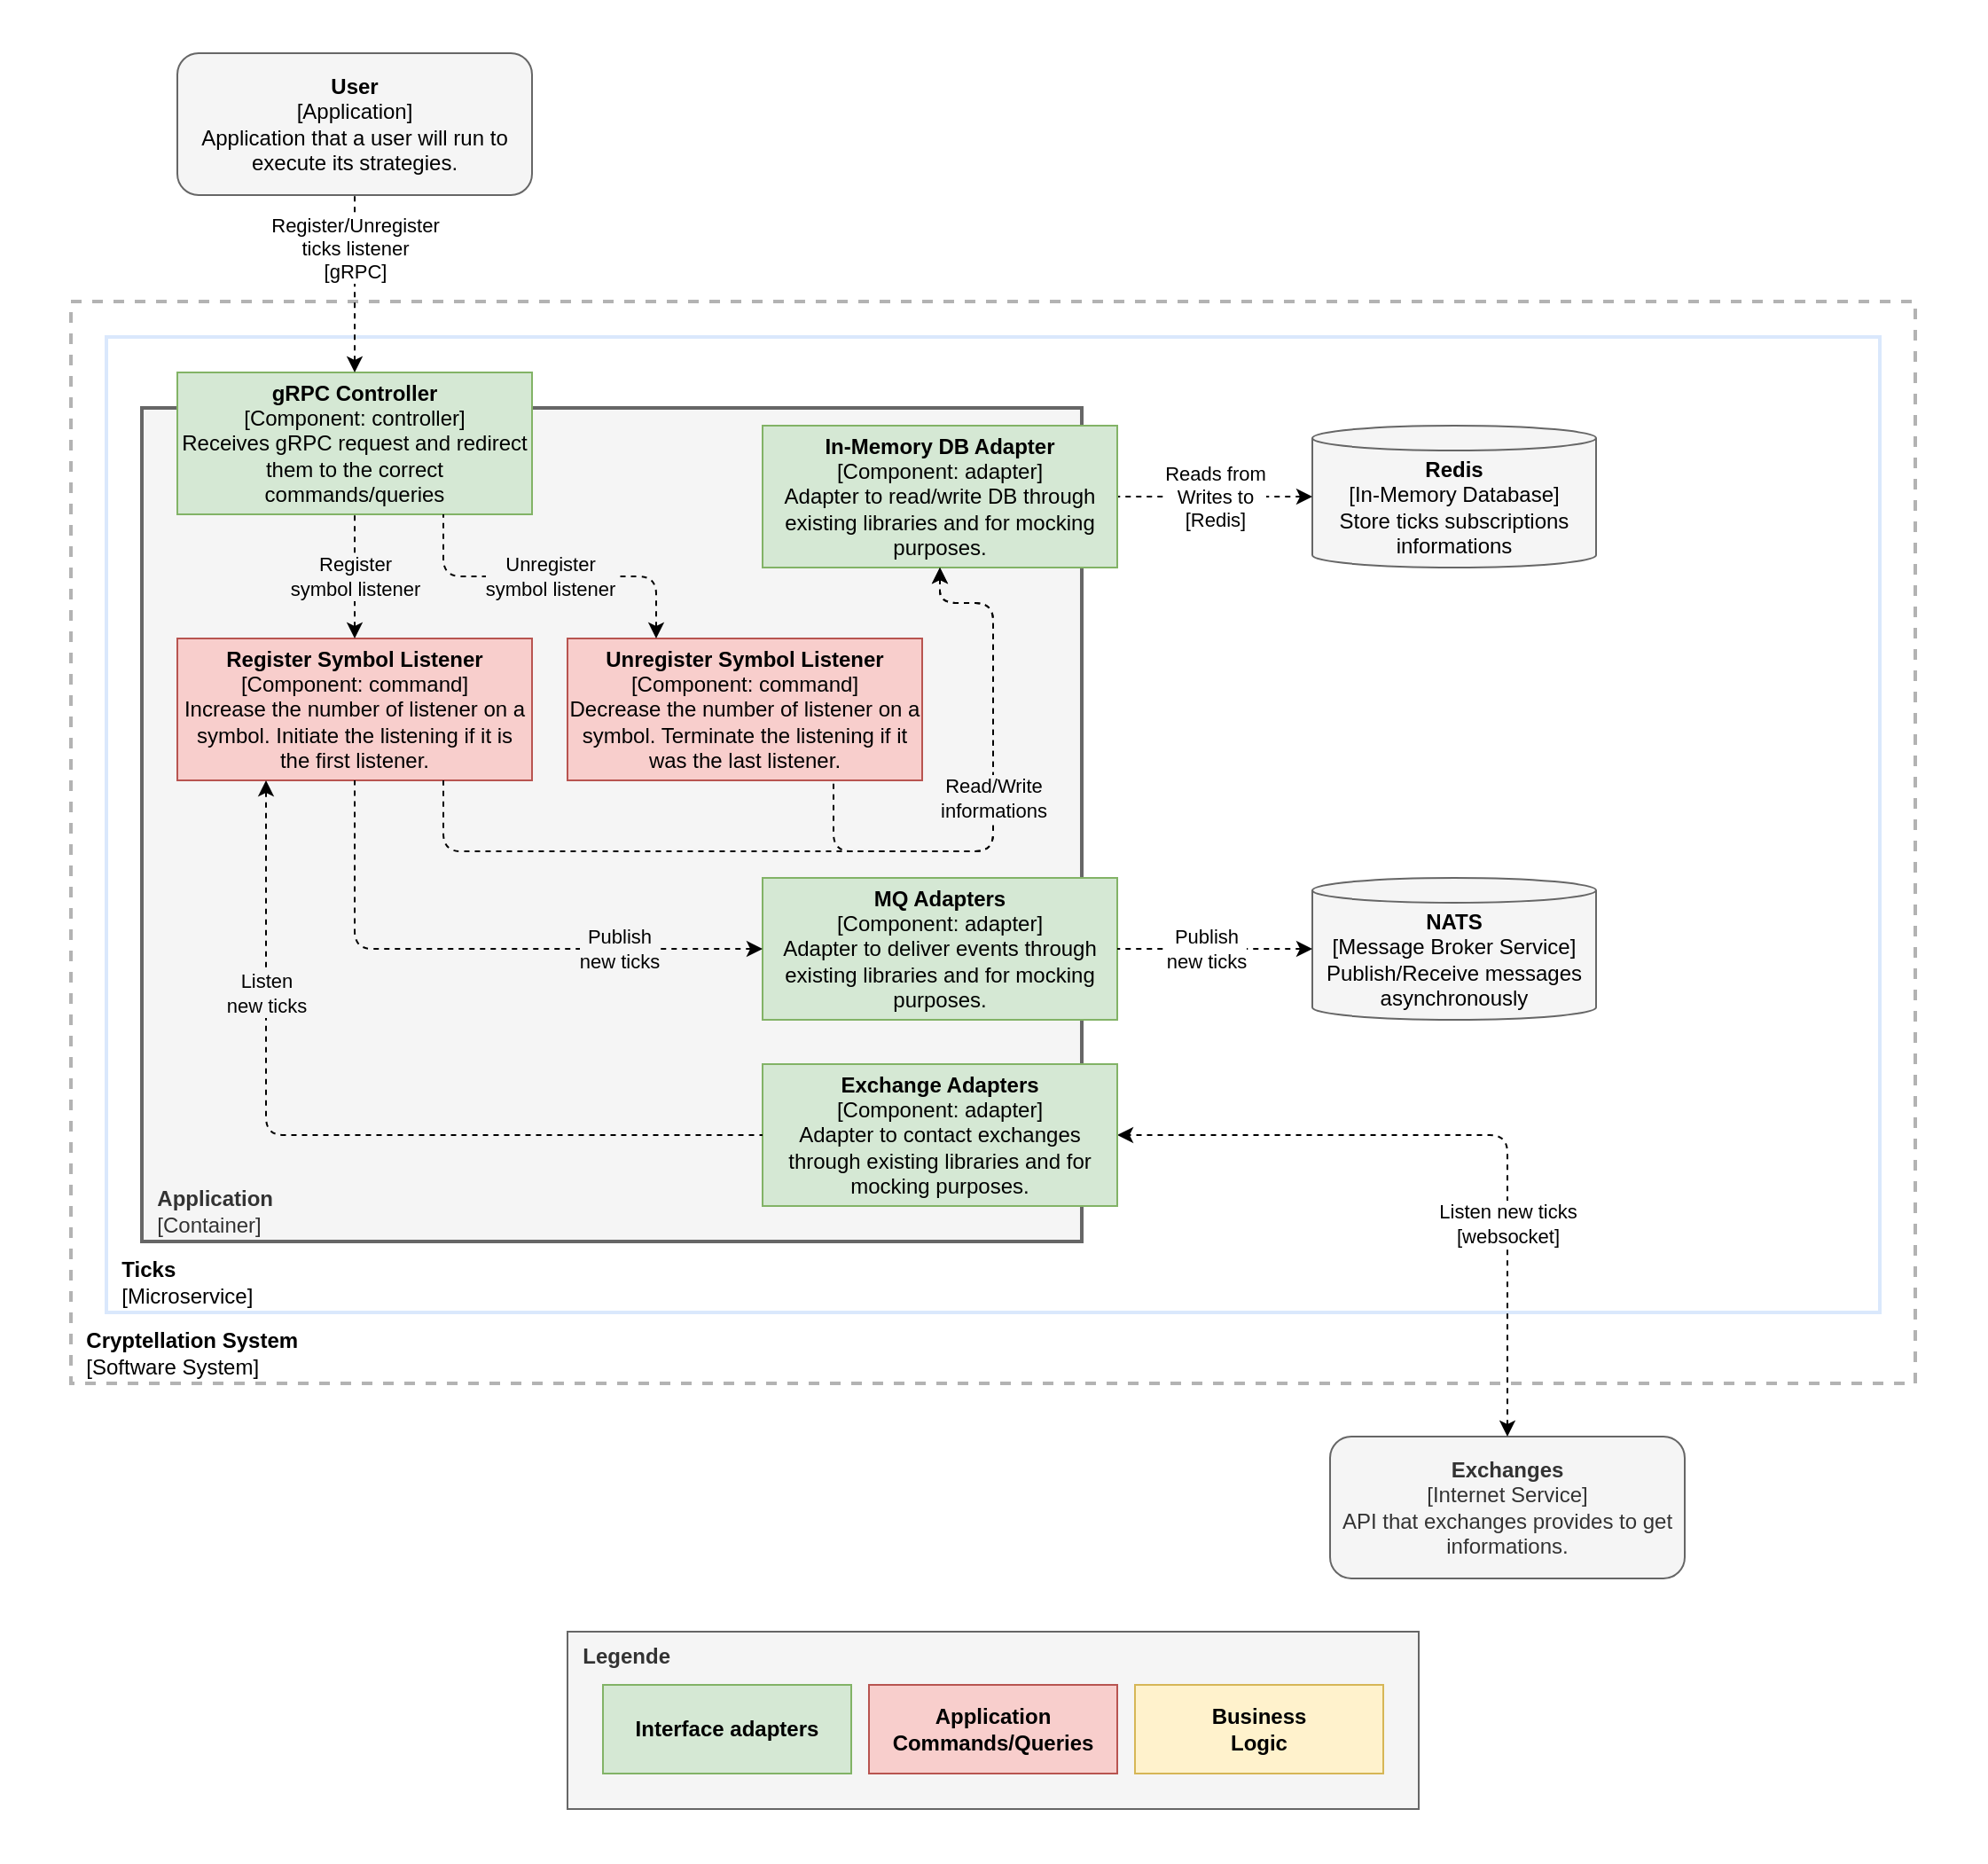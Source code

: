 <mxfile>
    <diagram id="Z86SHZ22xJm4C7N7x-0L" name="Page-1">
        <mxGraphModel dx="1154" dy="414" grid="1" gridSize="10" guides="1" tooltips="1" connect="1" arrows="1" fold="1" page="1" pageScale="1" pageWidth="827" pageHeight="1169" math="0" shadow="0">
            <root>
                <mxCell id="0"/>
                <mxCell id="1" parent="0"/>
                <mxCell id="14" value="" style="rounded=1;whiteSpace=wrap;html=1;labelBackgroundColor=none;strokeColor=none;strokeWidth=2;fillColor=default;" parent="1" vertex="1">
                    <mxGeometry x="100" y="50" width="1120" height="1050" as="geometry"/>
                </mxCell>
                <mxCell id="5" value="&lt;b style=&quot;&quot;&gt;&amp;nbsp; Cryptellation System&lt;br&gt;&amp;nbsp;&amp;nbsp;&lt;/b&gt;&lt;span style=&quot;&quot;&gt;[Software System]&lt;/span&gt;" style="rounded=0;whiteSpace=wrap;html=1;fillColor=none;dashed=1;strokeWidth=2;strokeColor=#B3B3B3;align=left;verticalAlign=bottom;" parent="1" vertex="1">
                    <mxGeometry x="140" y="220" width="1040" height="610" as="geometry"/>
                </mxCell>
                <mxCell id="13" value="&amp;nbsp; &lt;b&gt;Ticks&lt;/b&gt;&lt;br&gt;&amp;nbsp; [Microservice]" style="rounded=0;whiteSpace=wrap;html=1;labelBackgroundColor=none;strokeColor=#DAE8FC;strokeWidth=2;fillColor=none;verticalAlign=bottom;align=left;" parent="1" vertex="1">
                    <mxGeometry x="160" y="240" width="1000" height="550" as="geometry"/>
                </mxCell>
                <mxCell id="15" value="&amp;nbsp; &lt;b&gt;Application&lt;/b&gt;&lt;br&gt;&amp;nbsp; [Container]" style="rounded=0;whiteSpace=wrap;html=1;labelBackgroundColor=none;strokeColor=#666666;strokeWidth=2;fillColor=#f5f5f5;verticalAlign=bottom;align=left;fontColor=#333333;" parent="1" vertex="1">
                    <mxGeometry x="180" y="280" width="530" height="470" as="geometry"/>
                </mxCell>
                <mxCell id="2" value="&lt;b&gt;gRPC Controller&lt;/b&gt;&lt;br&gt;[Component: controller]&lt;br&gt;Receives gRPC request and redirect them to the correct commands/queries" style="rounded=0;whiteSpace=wrap;html=1;fillColor=#d5e8d4;strokeColor=#82b366;" parent="1" vertex="1">
                    <mxGeometry x="200" y="260" width="200" height="80" as="geometry"/>
                </mxCell>
                <mxCell id="3" value="&lt;b style=&quot;color: rgb(0 , 0 , 0)&quot;&gt;Redis&lt;/b&gt;&lt;br style=&quot;color: rgb(0 , 0 , 0)&quot;&gt;&lt;span style=&quot;color: rgb(0 , 0 , 0)&quot;&gt;[In-Memory Database]&lt;/span&gt;&lt;br style=&quot;color: rgb(0 , 0 , 0)&quot;&gt;&lt;span style=&quot;color: rgb(0 , 0 , 0)&quot;&gt;Store ticks subscriptions informations&lt;/span&gt;" style="shape=cylinder3;whiteSpace=wrap;html=1;boundedLbl=1;backgroundOutline=1;size=7;fillColor=#f5f5f5;strokeColor=#666666;fontColor=#333333;" parent="1" vertex="1">
                    <mxGeometry x="840" y="290" width="160" height="80" as="geometry"/>
                </mxCell>
                <mxCell id="4" value="&lt;b style=&quot;color: rgb(51 , 51 , 51)&quot;&gt;Exchanges&lt;/b&gt;&lt;br style=&quot;color: rgb(51 , 51 , 51)&quot;&gt;&lt;span style=&quot;color: rgb(51 , 51 , 51)&quot;&gt;[Internet Service]&lt;/span&gt;&lt;br style=&quot;color: rgb(51 , 51 , 51)&quot;&gt;&lt;span style=&quot;color: rgb(51 , 51 , 51)&quot;&gt;API that exchanges provides to get informations.&lt;/span&gt;" style="rounded=1;whiteSpace=wrap;html=1;fillColor=#f5f5f5;fontColor=#333333;strokeColor=#666666;" parent="1" vertex="1">
                    <mxGeometry x="850" y="860" width="200" height="80" as="geometry"/>
                </mxCell>
                <mxCell id="7" value="&lt;font face=&quot;helvetica&quot;&gt;Listen new ticks&lt;br&gt;[websocket]&lt;br&gt;&lt;/font&gt;" style="endArrow=classic;dashed=1;html=1;exitX=0.5;exitY=0;exitDx=0;exitDy=0;entryX=1;entryY=0.5;entryDx=0;entryDy=0;edgeStyle=orthogonalEdgeStyle;startArrow=classic;startFill=1;endFill=1;" parent="1" source="4" target="16" edge="1">
                    <mxGeometry x="-0.385" width="50" height="50" relative="1" as="geometry">
                        <mxPoint x="390" y="430" as="sourcePoint"/>
                        <mxPoint x="440" y="380" as="targetPoint"/>
                        <mxPoint as="offset"/>
                    </mxGeometry>
                </mxCell>
                <mxCell id="10" value="&lt;font face=&quot;helvetica&quot;&gt;Reads from&lt;br&gt;Writes to&lt;br&gt;[Redis]&lt;br&gt;&lt;/font&gt;" style="endArrow=none;dashed=1;html=1;exitX=0;exitY=0.5;exitDx=0;exitDy=0;entryX=1;entryY=0.5;entryDx=0;entryDy=0;edgeStyle=orthogonalEdgeStyle;startArrow=classic;startFill=1;exitPerimeter=0;" parent="1" source="3" target="18" edge="1">
                    <mxGeometry width="50" height="50" relative="1" as="geometry">
                        <mxPoint x="360" y="490" as="sourcePoint"/>
                        <mxPoint x="360" y="360" as="targetPoint"/>
                        <mxPoint as="offset"/>
                    </mxGeometry>
                </mxCell>
                <mxCell id="11" value="&lt;b style=&quot;color: rgb(0 , 0 , 0) ; font-family: &amp;#34;helvetica&amp;#34; ; font-size: 12px ; font-style: normal ; letter-spacing: normal ; text-align: center ; text-indent: 0px ; text-transform: none ; word-spacing: 0px&quot;&gt;User&lt;/b&gt;&lt;br style=&quot;color: rgb(0 , 0 , 0) ; font-family: &amp;#34;helvetica&amp;#34; ; font-size: 12px ; font-style: normal ; font-weight: 400 ; letter-spacing: normal ; text-align: center ; text-indent: 0px ; text-transform: none ; word-spacing: 0px&quot;&gt;&lt;span style=&quot;color: rgb(0 , 0 , 0) ; font-family: &amp;#34;helvetica&amp;#34; ; font-size: 12px ; font-style: normal ; font-weight: 400 ; letter-spacing: normal ; text-align: center ; text-indent: 0px ; text-transform: none ; word-spacing: 0px ; display: inline ; float: none&quot;&gt;[Application]&lt;/span&gt;&lt;br style=&quot;color: rgb(0 , 0 , 0) ; font-family: &amp;#34;helvetica&amp;#34; ; font-size: 12px ; font-style: normal ; font-weight: 400 ; letter-spacing: normal ; text-align: center ; text-indent: 0px ; text-transform: none ; word-spacing: 0px&quot;&gt;&lt;span style=&quot;color: rgb(0 , 0 , 0) ; font-family: &amp;#34;helvetica&amp;#34; ; font-size: 12px ; font-style: normal ; font-weight: 400 ; letter-spacing: normal ; text-align: center ; text-indent: 0px ; text-transform: none ; word-spacing: 0px ; display: inline ; float: none&quot;&gt;Application that a user will run to execute its strategies.&lt;/span&gt;" style="rounded=1;whiteSpace=wrap;html=1;strokeColor=#666666;strokeWidth=1;fillColor=#f5f5f5;fontColor=#333333;" parent="1" vertex="1">
                    <mxGeometry x="200" y="80" width="200" height="80" as="geometry"/>
                </mxCell>
                <mxCell id="12" value="&lt;font face=&quot;helvetica&quot;&gt;Register/Unregister&lt;br&gt;ticks listener&lt;br&gt;[gRPC]&lt;br&gt;&lt;/font&gt;" style="endArrow=none;dashed=1;html=1;entryX=0.5;entryY=1;entryDx=0;entryDy=0;edgeStyle=orthogonalEdgeStyle;startArrow=classic;startFill=1;exitX=0.5;exitY=0;exitDx=0;exitDy=0;" parent="1" source="2" target="11" edge="1">
                    <mxGeometry x="0.4" width="50" height="50" relative="1" as="geometry">
                        <mxPoint x="300" y="260" as="sourcePoint"/>
                        <mxPoint x="410" y="330" as="targetPoint"/>
                        <mxPoint as="offset"/>
                    </mxGeometry>
                </mxCell>
                <mxCell id="16" value="&lt;b&gt;Exchange Adapters&lt;/b&gt;&lt;br&gt;[Component: adapter]&lt;br&gt;Adapter to contact exchanges through existing libraries and for mocking purposes." style="rounded=0;whiteSpace=wrap;html=1;fillColor=#d5e8d4;strokeColor=#82b366;" parent="1" vertex="1">
                    <mxGeometry x="530" y="650" width="200" height="80" as="geometry"/>
                </mxCell>
                <mxCell id="18" value="&lt;b&gt;In-Memory DB Adapter&lt;/b&gt;&lt;br&gt;[Component: adapter]&lt;br&gt;Adapter to read/write DB through existing libraries and for mocking purposes." style="rounded=0;whiteSpace=wrap;html=1;fillColor=#d5e8d4;strokeColor=#82b366;" parent="1" vertex="1">
                    <mxGeometry x="530" y="290" width="200" height="80" as="geometry"/>
                </mxCell>
                <mxCell id="20" value="&lt;b&gt;Register Symbol Listener&lt;/b&gt;&lt;br&gt;[Component: command]&lt;br&gt;Increase the number of listener on a symbol. Initiate the listening if it is the first listener." style="rounded=0;whiteSpace=wrap;html=1;fillColor=#f8cecc;strokeColor=#b85450;" parent="1" vertex="1">
                    <mxGeometry x="200" y="410" width="200" height="80" as="geometry"/>
                </mxCell>
                <mxCell id="21" value="&lt;font face=&quot;helvetica&quot;&gt;Register&lt;br&gt;symbol listener&lt;br&gt;&lt;/font&gt;" style="endArrow=none;dashed=1;html=1;edgeStyle=orthogonalEdgeStyle;startArrow=classic;startFill=1;exitX=0.5;exitY=0;exitDx=0;exitDy=0;entryX=0.5;entryY=1;entryDx=0;entryDy=0;labelBackgroundColor=#F5F5F5;" parent="1" source="20" target="2" edge="1">
                    <mxGeometry width="50" height="50" relative="1" as="geometry">
                        <mxPoint x="310.0" y="290" as="sourcePoint"/>
                        <mxPoint x="300" y="340" as="targetPoint"/>
                        <mxPoint as="offset"/>
                    </mxGeometry>
                </mxCell>
                <mxCell id="39" value="&lt;font face=&quot;helvetica&quot;&gt;&lt;br&gt;&lt;/font&gt;" style="endArrow=none;dashed=1;html=1;edgeStyle=orthogonalEdgeStyle;startArrow=classic;startFill=1;entryX=0.75;entryY=1;entryDx=0;entryDy=0;labelBackgroundColor=#F5F5F5;exitX=0.5;exitY=1;exitDx=0;exitDy=0;" parent="1" source="18" target="20" edge="1">
                    <mxGeometry width="50" height="50" relative="1" as="geometry">
                        <mxPoint x="640" y="380" as="sourcePoint"/>
                        <mxPoint x="580" y="500" as="targetPoint"/>
                        <mxPoint as="offset"/>
                        <Array as="points">
                            <mxPoint x="630" y="390"/>
                            <mxPoint x="660" y="390"/>
                            <mxPoint x="660" y="530"/>
                            <mxPoint x="350" y="530"/>
                        </Array>
                    </mxGeometry>
                </mxCell>
                <mxCell id="22" value="&lt;font face=&quot;helvetica&quot;&gt;Read/Write&lt;br&gt;informations&lt;br&gt;&lt;/font&gt;" style="endArrow=none;dashed=1;html=1;edgeStyle=orthogonalEdgeStyle;startArrow=classic;startFill=1;entryX=0.75;entryY=1;entryDx=0;entryDy=0;labelBackgroundColor=#F5F5F5;exitX=0.5;exitY=1;exitDx=0;exitDy=0;" parent="1" source="18" target="37" edge="1">
                    <mxGeometry width="50" height="50" relative="1" as="geometry">
                        <mxPoint x="310.0" y="410" as="sourcePoint"/>
                        <mxPoint x="310.0" y="350" as="targetPoint"/>
                        <mxPoint as="offset"/>
                        <Array as="points">
                            <mxPoint x="630" y="390"/>
                            <mxPoint x="660" y="390"/>
                            <mxPoint x="660" y="530"/>
                            <mxPoint x="570" y="530"/>
                        </Array>
                    </mxGeometry>
                </mxCell>
                <mxCell id="31" value="&lt;b&gt;&amp;nbsp; Legende&lt;/b&gt;" style="rounded=0;whiteSpace=wrap;html=1;fillColor=#f5f5f5;fontColor=#333333;strokeColor=#666666;align=left;verticalAlign=top;" parent="1" vertex="1">
                    <mxGeometry x="420" y="970" width="480" height="100" as="geometry"/>
                </mxCell>
                <mxCell id="33" value="&lt;b&gt;Interface adapters&lt;/b&gt;" style="rounded=0;whiteSpace=wrap;html=1;fillColor=#d5e8d4;strokeColor=#82b366;" parent="1" vertex="1">
                    <mxGeometry x="440" y="1000" width="140" height="50" as="geometry"/>
                </mxCell>
                <mxCell id="35" value="&lt;b&gt;Business&lt;br&gt;Logic&lt;br&gt;&lt;/b&gt;" style="rounded=0;whiteSpace=wrap;html=1;fillColor=#fff2cc;strokeColor=#d6b656;" parent="1" vertex="1">
                    <mxGeometry x="740" y="1000" width="140" height="50" as="geometry"/>
                </mxCell>
                <mxCell id="36" value="&lt;b&gt;Application&lt;br&gt;Commands/Queries&lt;br&gt;&lt;/b&gt;" style="rounded=0;whiteSpace=wrap;html=1;fillColor=#f8cecc;strokeColor=#b85450;" parent="1" vertex="1">
                    <mxGeometry x="590" y="1000" width="140" height="50" as="geometry"/>
                </mxCell>
                <mxCell id="37" value="&lt;b&gt;Unregister Symbol Listener&lt;/b&gt;&lt;br&gt;[Component: command]&lt;br&gt;Decrease the number of listener on a symbol. Terminate the listening if it was the last listener." style="rounded=0;whiteSpace=wrap;html=1;fillColor=#f8cecc;strokeColor=#b85450;" parent="1" vertex="1">
                    <mxGeometry x="420" y="410" width="200" height="80" as="geometry"/>
                </mxCell>
                <mxCell id="38" value="&lt;font face=&quot;helvetica&quot;&gt;Unregister&lt;br&gt;symbol listener&lt;br&gt;&lt;/font&gt;" style="endArrow=none;dashed=1;html=1;edgeStyle=orthogonalEdgeStyle;startArrow=classic;startFill=1;exitX=0.25;exitY=0;exitDx=0;exitDy=0;entryX=0.75;entryY=1;entryDx=0;entryDy=0;labelBackgroundColor=#F5F5F5;" parent="1" source="37" target="2" edge="1">
                    <mxGeometry width="50" height="50" relative="1" as="geometry">
                        <mxPoint x="310" y="420" as="sourcePoint"/>
                        <mxPoint x="310" y="350" as="targetPoint"/>
                        <mxPoint as="offset"/>
                    </mxGeometry>
                </mxCell>
                <mxCell id="41" value="&lt;font face=&quot;helvetica&quot;&gt;Listen&lt;br&gt;new ticks&lt;br&gt;&lt;/font&gt;" style="endArrow=none;dashed=1;html=1;exitX=0.25;exitY=1;exitDx=0;exitDy=0;entryX=0;entryY=0.5;entryDx=0;entryDy=0;edgeStyle=orthogonalEdgeStyle;startArrow=classic;startFill=1;labelBackgroundColor=#F5F5F5;" parent="1" source="20" target="16" edge="1">
                    <mxGeometry x="-0.5" width="50" height="50" relative="1" as="geometry">
                        <mxPoint x="740" y="720" as="sourcePoint"/>
                        <mxPoint x="910" y="870" as="targetPoint"/>
                        <mxPoint as="offset"/>
                    </mxGeometry>
                </mxCell>
                <mxCell id="43" value="&lt;b&gt;MQ Adapters&lt;/b&gt;&lt;br&gt;[Component: adapter]&lt;br&gt;Adapter to deliver events through existing libraries and for mocking purposes." style="rounded=0;whiteSpace=wrap;html=1;fillColor=#d5e8d4;strokeColor=#82b366;" parent="1" vertex="1">
                    <mxGeometry x="530" y="545" width="200" height="80" as="geometry"/>
                </mxCell>
                <mxCell id="44" value="&lt;font face=&quot;helvetica&quot;&gt;Publish&lt;br&gt;new ticks&lt;br&gt;&lt;/font&gt;" style="endArrow=none;dashed=1;html=1;exitX=0;exitY=0.5;exitDx=0;exitDy=0;entryX=0.5;entryY=1;entryDx=0;entryDy=0;edgeStyle=orthogonalEdgeStyle;startArrow=classic;startFill=1;labelBackgroundColor=#F5F5F5;" parent="1" source="43" target="20" edge="1">
                    <mxGeometry x="-0.5" width="50" height="50" relative="1" as="geometry">
                        <mxPoint x="260" y="500" as="sourcePoint"/>
                        <mxPoint x="540" y="700" as="targetPoint"/>
                        <mxPoint as="offset"/>
                    </mxGeometry>
                </mxCell>
                <mxCell id="45" value="&lt;b style=&quot;color: rgb(0 , 0 , 0)&quot;&gt;NATS&lt;/b&gt;&lt;br style=&quot;color: rgb(0 , 0 , 0)&quot;&gt;&lt;span style=&quot;color: rgb(0 , 0 , 0)&quot;&gt;[Message Broker Service]&lt;/span&gt;&lt;br style=&quot;color: rgb(0 , 0 , 0)&quot;&gt;&lt;span style=&quot;color: rgb(0 , 0 , 0)&quot;&gt;Publish/Receive messages asynchronously&lt;/span&gt;" style="shape=cylinder3;whiteSpace=wrap;html=1;boundedLbl=1;backgroundOutline=1;size=7;fillColor=#f5f5f5;strokeColor=#666666;fontColor=#333333;" parent="1" vertex="1">
                    <mxGeometry x="840" y="545" width="160" height="80" as="geometry"/>
                </mxCell>
                <mxCell id="46" value="&lt;font face=&quot;helvetica&quot;&gt;Publish&lt;br&gt;new ticks&lt;br&gt;&lt;/font&gt;" style="endArrow=none;dashed=1;html=1;entryX=1;entryY=0.5;entryDx=0;entryDy=0;edgeStyle=orthogonalEdgeStyle;startArrow=classic;startFill=1;labelBackgroundColor=#FFFFFF;" parent="1" source="45" target="43" edge="1">
                    <mxGeometry x="0.091" width="50" height="50" relative="1" as="geometry">
                        <mxPoint x="540" y="595" as="sourcePoint"/>
                        <mxPoint x="310" y="500" as="targetPoint"/>
                        <mxPoint as="offset"/>
                    </mxGeometry>
                </mxCell>
            </root>
        </mxGraphModel>
    </diagram>
</mxfile>
